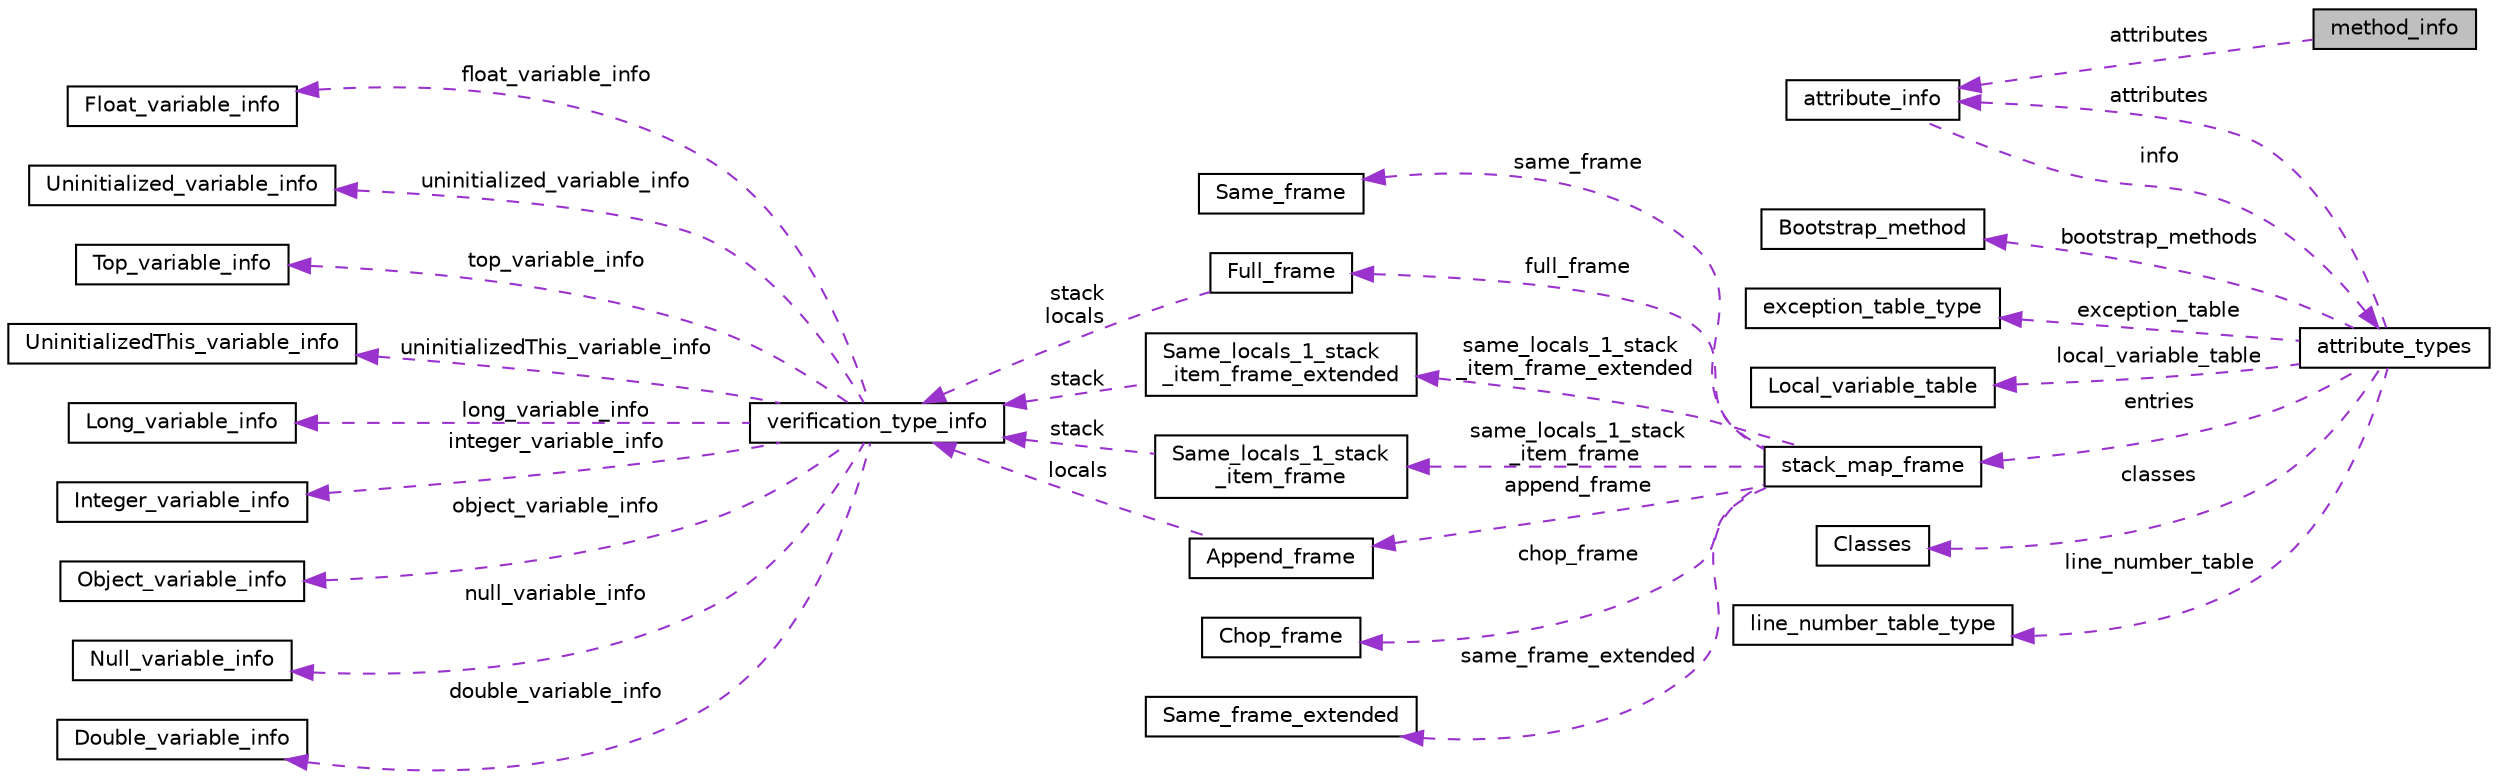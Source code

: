 digraph "method_info"
{
  edge [fontname="Helvetica",fontsize="10",labelfontname="Helvetica",labelfontsize="10"];
  node [fontname="Helvetica",fontsize="10",shape=record];
  rankdir="LR";
  Node1 [label="method_info",height=0.2,width=0.4,color="black", fillcolor="grey75", style="filled", fontcolor="black"];
  Node2 -> Node1 [dir="back",color="darkorchid3",fontsize="10",style="dashed",label=" attributes" ];
  Node2 [label="attribute_info",height=0.2,width=0.4,color="black", fillcolor="white", style="filled",URL="$structattribute__info.html"];
  Node3 -> Node2 [dir="back",color="darkorchid3",fontsize="10",style="dashed",label=" info" ];
  Node3 [label="attribute_types",height=0.2,width=0.4,color="black", fillcolor="white", style="filled",URL="$unionattribute__types.html"];
  Node4 -> Node3 [dir="back",color="darkorchid3",fontsize="10",style="dashed",label=" bootstrap_methods" ];
  Node4 [label="Bootstrap_method",height=0.2,width=0.4,color="black", fillcolor="white", style="filled",URL="$structBootstrap__method.html"];
  Node5 -> Node3 [dir="back",color="darkorchid3",fontsize="10",style="dashed",label=" exception_table" ];
  Node5 [label="exception_table_type",height=0.2,width=0.4,color="black", fillcolor="white", style="filled",URL="$structexception__table__type.html"];
  Node6 -> Node3 [dir="back",color="darkorchid3",fontsize="10",style="dashed",label=" local_variable_table" ];
  Node6 [label="Local_variable_table",height=0.2,width=0.4,color="black", fillcolor="white", style="filled",URL="$structLocal__variable__table.html"];
  Node7 -> Node3 [dir="back",color="darkorchid3",fontsize="10",style="dashed",label=" entries" ];
  Node7 [label="stack_map_frame",height=0.2,width=0.4,color="black", fillcolor="white", style="filled",URL="$structstack__map__frame.html"];
  Node8 -> Node7 [dir="back",color="darkorchid3",fontsize="10",style="dashed",label=" same_frame" ];
  Node8 [label="Same_frame",height=0.2,width=0.4,color="black", fillcolor="white", style="filled",URL="$structSame__frame.html"];
  Node9 -> Node7 [dir="back",color="darkorchid3",fontsize="10",style="dashed",label=" full_frame" ];
  Node9 [label="Full_frame",height=0.2,width=0.4,color="black", fillcolor="white", style="filled",URL="$structFull__frame.html"];
  Node10 -> Node9 [dir="back",color="darkorchid3",fontsize="10",style="dashed",label=" stack\nlocals" ];
  Node10 [label="verification_type_info",height=0.2,width=0.4,color="black", fillcolor="white", style="filled",URL="$structverification__type__info.html"];
  Node11 -> Node10 [dir="back",color="darkorchid3",fontsize="10",style="dashed",label=" float_variable_info" ];
  Node11 [label="Float_variable_info",height=0.2,width=0.4,color="black", fillcolor="white", style="filled",URL="$structFloat__variable__info.html"];
  Node12 -> Node10 [dir="back",color="darkorchid3",fontsize="10",style="dashed",label=" uninitialized_variable_info" ];
  Node12 [label="Uninitialized_variable_info",height=0.2,width=0.4,color="black", fillcolor="white", style="filled",URL="$structUninitialized__variable__info.html"];
  Node13 -> Node10 [dir="back",color="darkorchid3",fontsize="10",style="dashed",label=" top_variable_info" ];
  Node13 [label="Top_variable_info",height=0.2,width=0.4,color="black", fillcolor="white", style="filled",URL="$structTop__variable__info.html"];
  Node14 -> Node10 [dir="back",color="darkorchid3",fontsize="10",style="dashed",label=" uninitializedThis_variable_info" ];
  Node14 [label="UninitializedThis_variable_info",height=0.2,width=0.4,color="black", fillcolor="white", style="filled",URL="$structUninitializedThis__variable__info.html"];
  Node15 -> Node10 [dir="back",color="darkorchid3",fontsize="10",style="dashed",label=" long_variable_info" ];
  Node15 [label="Long_variable_info",height=0.2,width=0.4,color="black", fillcolor="white", style="filled",URL="$structLong__variable__info.html"];
  Node16 -> Node10 [dir="back",color="darkorchid3",fontsize="10",style="dashed",label=" integer_variable_info" ];
  Node16 [label="Integer_variable_info",height=0.2,width=0.4,color="black", fillcolor="white", style="filled",URL="$structInteger__variable__info.html"];
  Node17 -> Node10 [dir="back",color="darkorchid3",fontsize="10",style="dashed",label=" object_variable_info" ];
  Node17 [label="Object_variable_info",height=0.2,width=0.4,color="black", fillcolor="white", style="filled",URL="$structObject__variable__info.html"];
  Node18 -> Node10 [dir="back",color="darkorchid3",fontsize="10",style="dashed",label=" null_variable_info" ];
  Node18 [label="Null_variable_info",height=0.2,width=0.4,color="black", fillcolor="white", style="filled",URL="$structNull__variable__info.html"];
  Node19 -> Node10 [dir="back",color="darkorchid3",fontsize="10",style="dashed",label=" double_variable_info" ];
  Node19 [label="Double_variable_info",height=0.2,width=0.4,color="black", fillcolor="white", style="filled",URL="$structDouble__variable__info.html"];
  Node20 -> Node7 [dir="back",color="darkorchid3",fontsize="10",style="dashed",label=" chop_frame" ];
  Node20 [label="Chop_frame",height=0.2,width=0.4,color="black", fillcolor="white", style="filled",URL="$structChop__frame.html"];
  Node21 -> Node7 [dir="back",color="darkorchid3",fontsize="10",style="dashed",label=" same_locals_1_stack\l_item_frame_extended" ];
  Node21 [label="Same_locals_1_stack\l_item_frame_extended",height=0.2,width=0.4,color="black", fillcolor="white", style="filled",URL="$structSame__locals__1__stack__item__frame__extended.html"];
  Node10 -> Node21 [dir="back",color="darkorchid3",fontsize="10",style="dashed",label=" stack" ];
  Node22 -> Node7 [dir="back",color="darkorchid3",fontsize="10",style="dashed",label=" same_locals_1_stack\l_item_frame" ];
  Node22 [label="Same_locals_1_stack\l_item_frame",height=0.2,width=0.4,color="black", fillcolor="white", style="filled",URL="$structSame__locals__1__stack__item__frame.html"];
  Node10 -> Node22 [dir="back",color="darkorchid3",fontsize="10",style="dashed",label=" stack" ];
  Node23 -> Node7 [dir="back",color="darkorchid3",fontsize="10",style="dashed",label=" append_frame" ];
  Node23 [label="Append_frame",height=0.2,width=0.4,color="black", fillcolor="white", style="filled",URL="$structAppend__frame.html"];
  Node10 -> Node23 [dir="back",color="darkorchid3",fontsize="10",style="dashed",label=" locals" ];
  Node24 -> Node7 [dir="back",color="darkorchid3",fontsize="10",style="dashed",label=" same_frame_extended" ];
  Node24 [label="Same_frame_extended",height=0.2,width=0.4,color="black", fillcolor="white", style="filled",URL="$structSame__frame__extended.html"];
  Node25 -> Node3 [dir="back",color="darkorchid3",fontsize="10",style="dashed",label=" classes" ];
  Node25 [label="Classes",height=0.2,width=0.4,color="black", fillcolor="white", style="filled",URL="$structClasses.html"];
  Node2 -> Node3 [dir="back",color="darkorchid3",fontsize="10",style="dashed",label=" attributes" ];
  Node26 -> Node3 [dir="back",color="darkorchid3",fontsize="10",style="dashed",label=" line_number_table" ];
  Node26 [label="line_number_table_type",height=0.2,width=0.4,color="black", fillcolor="white", style="filled",URL="$structline__number__table__type.html"];
}
